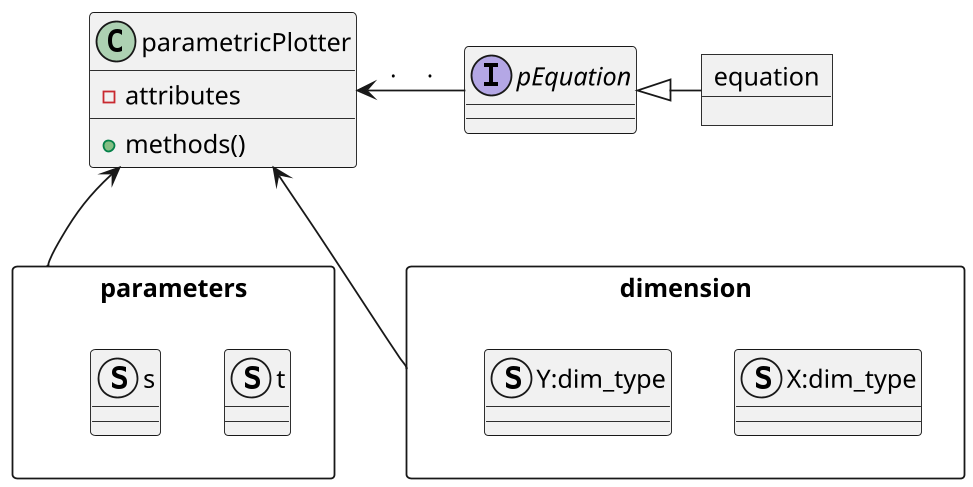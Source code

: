 @startuml class diagram
scale 1.8
class parametricPlotter
{
    -attributes
    +methods()
}
interface pEquation
object equation
package parameters <<rectangle>>
{
    struct t
    struct s
}
package dimension <<rectangle>> 
{
    struct X:dim_type
    struct Y:dim_type
}

parametricPlotter <--right-- pEquation : .     .
parametricPlotter <-- parameters
parametricPlotter <-- dimension
pEquation <|- equation


@enduml